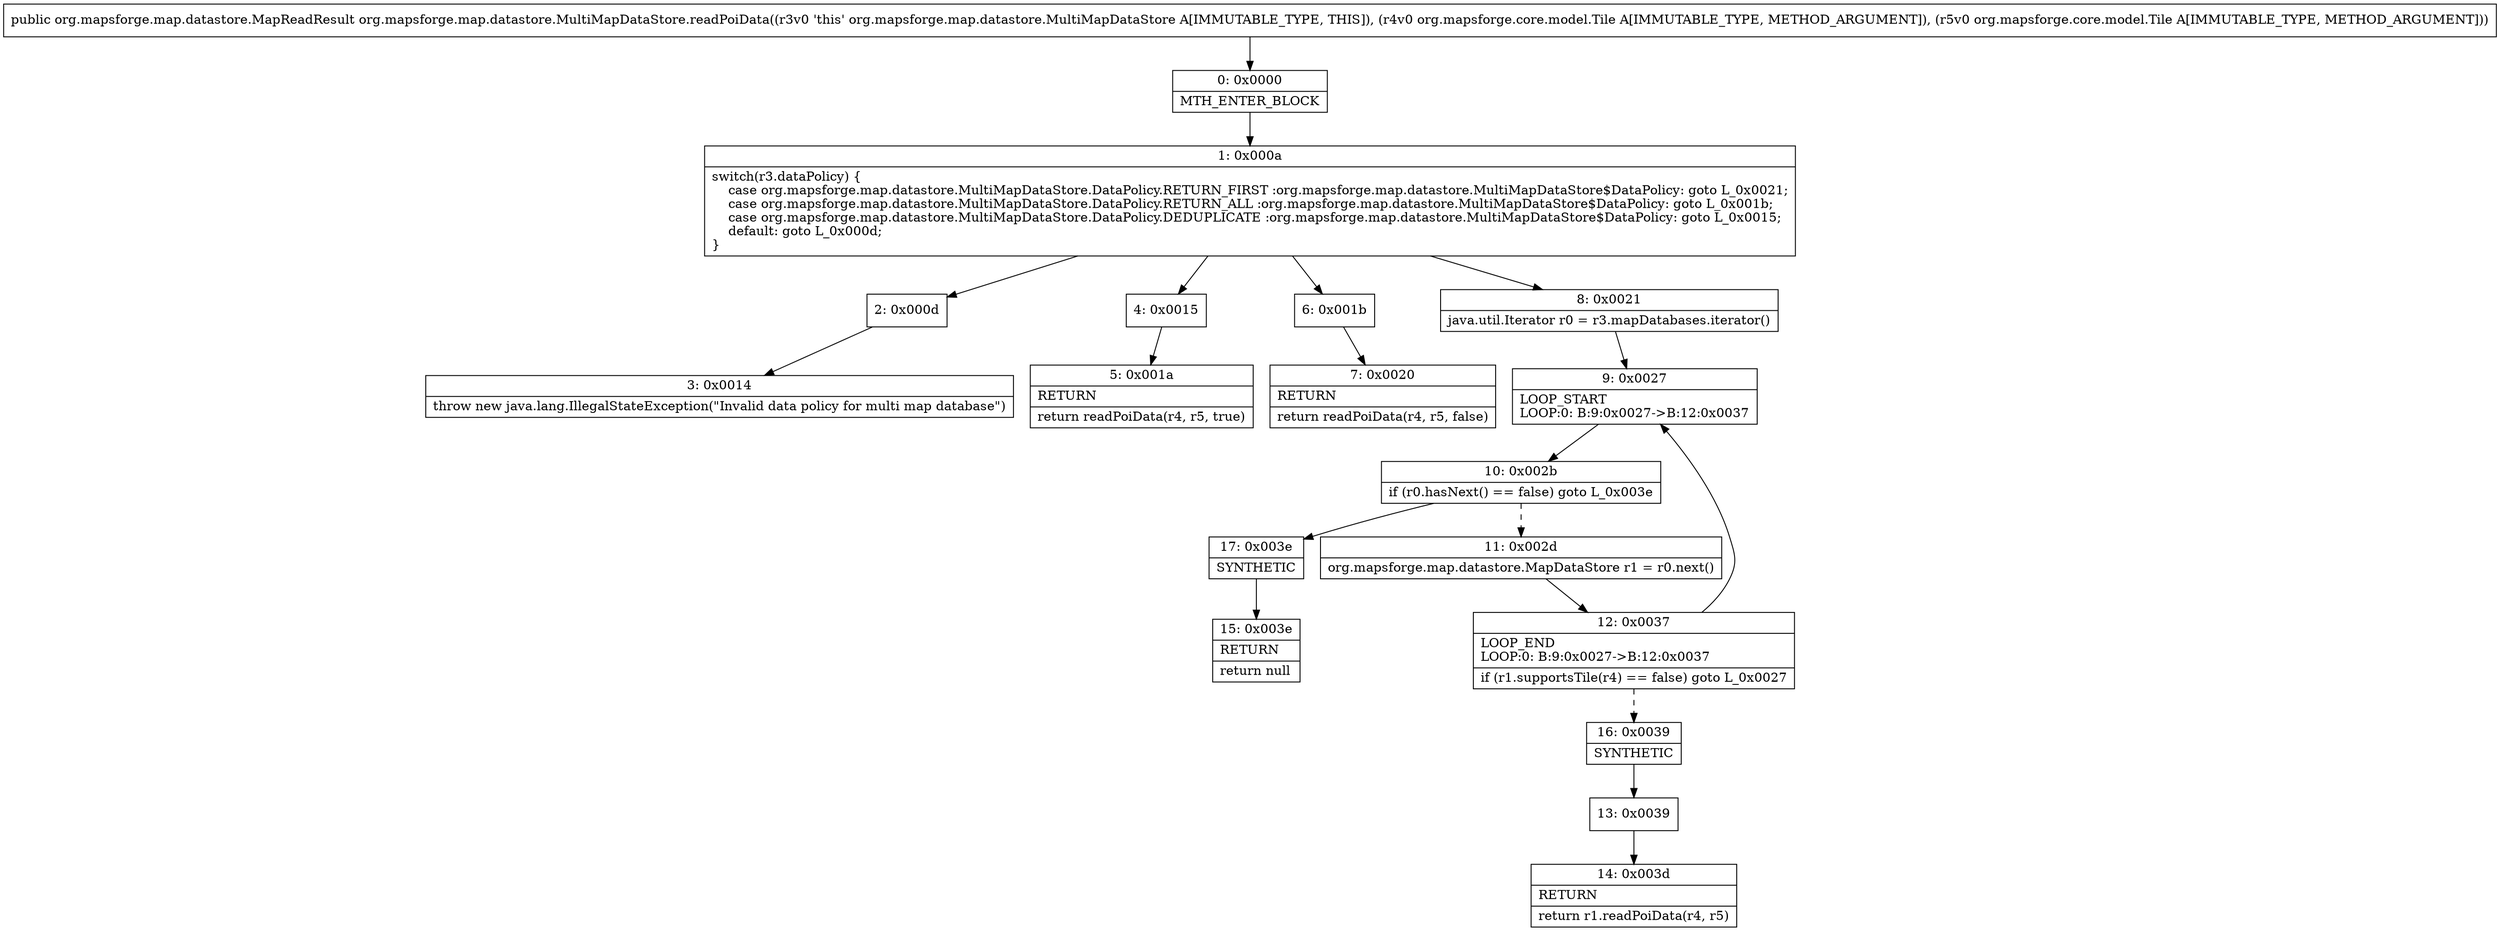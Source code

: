 digraph "CFG fororg.mapsforge.map.datastore.MultiMapDataStore.readPoiData(Lorg\/mapsforge\/core\/model\/Tile;Lorg\/mapsforge\/core\/model\/Tile;)Lorg\/mapsforge\/map\/datastore\/MapReadResult;" {
Node_0 [shape=record,label="{0\:\ 0x0000|MTH_ENTER_BLOCK\l}"];
Node_1 [shape=record,label="{1\:\ 0x000a|switch(r3.dataPolicy) \{\l    case org.mapsforge.map.datastore.MultiMapDataStore.DataPolicy.RETURN_FIRST :org.mapsforge.map.datastore.MultiMapDataStore$DataPolicy: goto L_0x0021;\l    case org.mapsforge.map.datastore.MultiMapDataStore.DataPolicy.RETURN_ALL :org.mapsforge.map.datastore.MultiMapDataStore$DataPolicy: goto L_0x001b;\l    case org.mapsforge.map.datastore.MultiMapDataStore.DataPolicy.DEDUPLICATE :org.mapsforge.map.datastore.MultiMapDataStore$DataPolicy: goto L_0x0015;\l    default: goto L_0x000d;\l\}\l}"];
Node_2 [shape=record,label="{2\:\ 0x000d}"];
Node_3 [shape=record,label="{3\:\ 0x0014|throw new java.lang.IllegalStateException(\"Invalid data policy for multi map database\")\l}"];
Node_4 [shape=record,label="{4\:\ 0x0015}"];
Node_5 [shape=record,label="{5\:\ 0x001a|RETURN\l|return readPoiData(r4, r5, true)\l}"];
Node_6 [shape=record,label="{6\:\ 0x001b}"];
Node_7 [shape=record,label="{7\:\ 0x0020|RETURN\l|return readPoiData(r4, r5, false)\l}"];
Node_8 [shape=record,label="{8\:\ 0x0021|java.util.Iterator r0 = r3.mapDatabases.iterator()\l}"];
Node_9 [shape=record,label="{9\:\ 0x0027|LOOP_START\lLOOP:0: B:9:0x0027\-\>B:12:0x0037\l}"];
Node_10 [shape=record,label="{10\:\ 0x002b|if (r0.hasNext() == false) goto L_0x003e\l}"];
Node_11 [shape=record,label="{11\:\ 0x002d|org.mapsforge.map.datastore.MapDataStore r1 = r0.next()\l}"];
Node_12 [shape=record,label="{12\:\ 0x0037|LOOP_END\lLOOP:0: B:9:0x0027\-\>B:12:0x0037\l|if (r1.supportsTile(r4) == false) goto L_0x0027\l}"];
Node_13 [shape=record,label="{13\:\ 0x0039}"];
Node_14 [shape=record,label="{14\:\ 0x003d|RETURN\l|return r1.readPoiData(r4, r5)\l}"];
Node_15 [shape=record,label="{15\:\ 0x003e|RETURN\l|return null\l}"];
Node_16 [shape=record,label="{16\:\ 0x0039|SYNTHETIC\l}"];
Node_17 [shape=record,label="{17\:\ 0x003e|SYNTHETIC\l}"];
MethodNode[shape=record,label="{public org.mapsforge.map.datastore.MapReadResult org.mapsforge.map.datastore.MultiMapDataStore.readPoiData((r3v0 'this' org.mapsforge.map.datastore.MultiMapDataStore A[IMMUTABLE_TYPE, THIS]), (r4v0 org.mapsforge.core.model.Tile A[IMMUTABLE_TYPE, METHOD_ARGUMENT]), (r5v0 org.mapsforge.core.model.Tile A[IMMUTABLE_TYPE, METHOD_ARGUMENT])) }"];
MethodNode -> Node_0;
Node_0 -> Node_1;
Node_1 -> Node_2;
Node_1 -> Node_4;
Node_1 -> Node_6;
Node_1 -> Node_8;
Node_2 -> Node_3;
Node_4 -> Node_5;
Node_6 -> Node_7;
Node_8 -> Node_9;
Node_9 -> Node_10;
Node_10 -> Node_11[style=dashed];
Node_10 -> Node_17;
Node_11 -> Node_12;
Node_12 -> Node_9;
Node_12 -> Node_16[style=dashed];
Node_13 -> Node_14;
Node_16 -> Node_13;
Node_17 -> Node_15;
}

